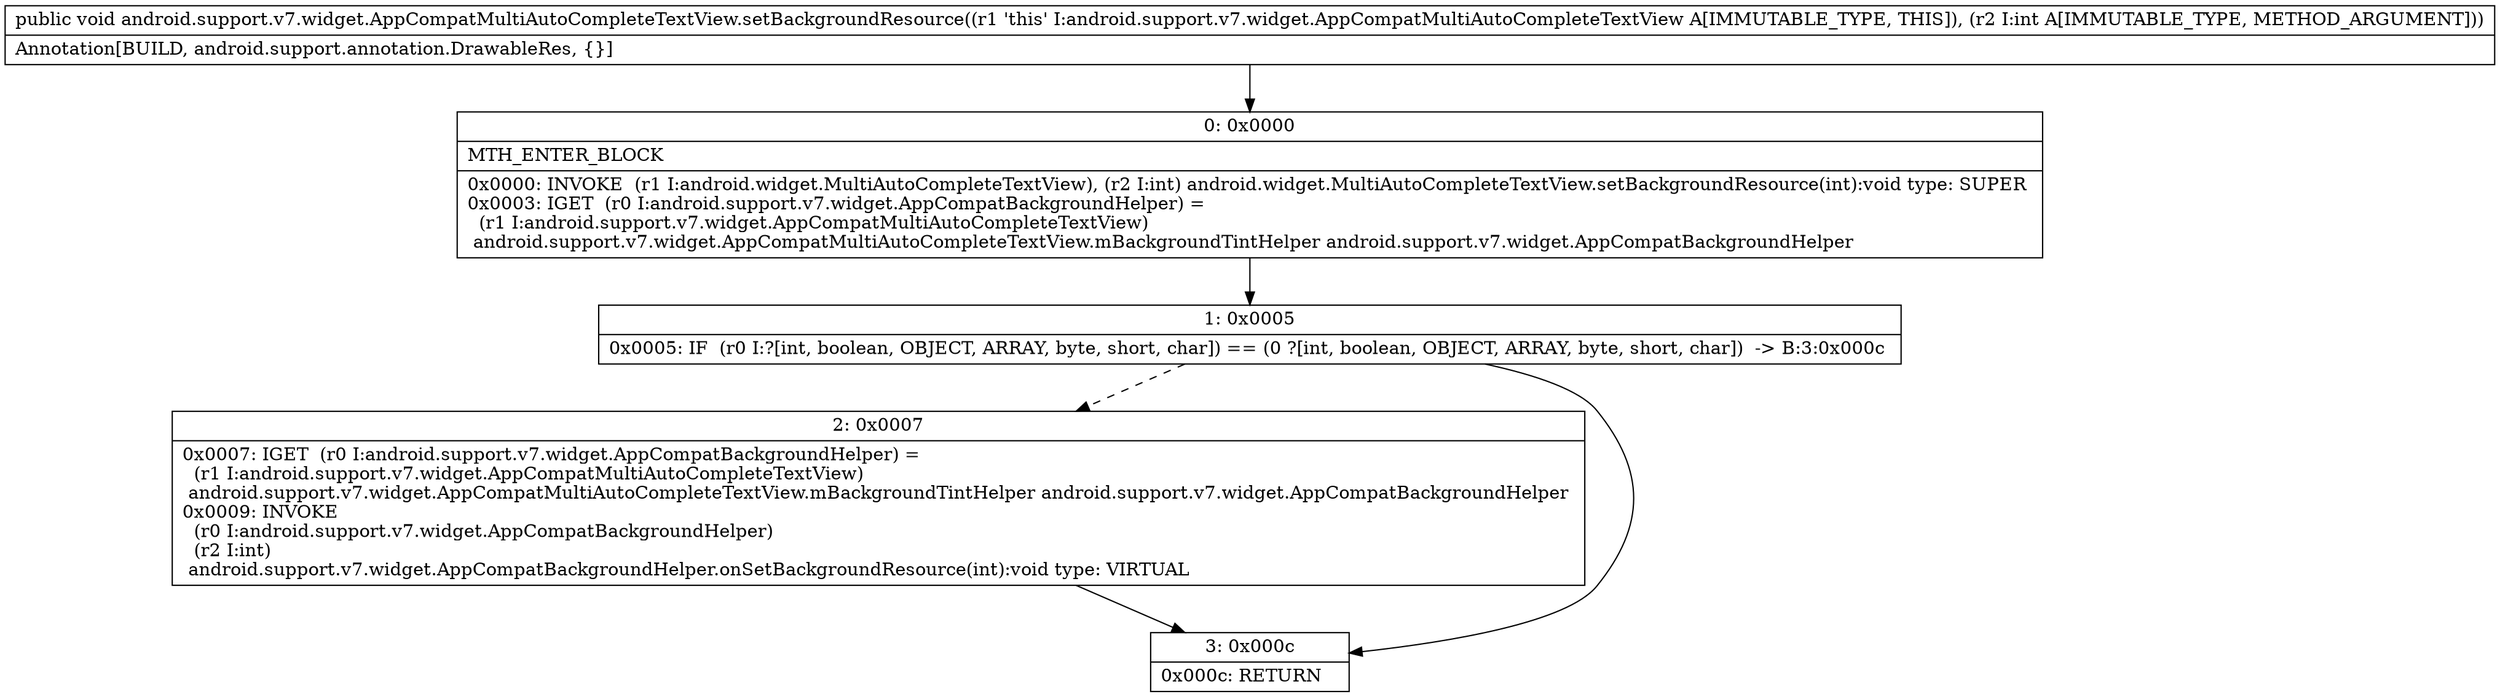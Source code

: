 digraph "CFG forandroid.support.v7.widget.AppCompatMultiAutoCompleteTextView.setBackgroundResource(I)V" {
Node_0 [shape=record,label="{0\:\ 0x0000|MTH_ENTER_BLOCK\l|0x0000: INVOKE  (r1 I:android.widget.MultiAutoCompleteTextView), (r2 I:int) android.widget.MultiAutoCompleteTextView.setBackgroundResource(int):void type: SUPER \l0x0003: IGET  (r0 I:android.support.v7.widget.AppCompatBackgroundHelper) = \l  (r1 I:android.support.v7.widget.AppCompatMultiAutoCompleteTextView)\l android.support.v7.widget.AppCompatMultiAutoCompleteTextView.mBackgroundTintHelper android.support.v7.widget.AppCompatBackgroundHelper \l}"];
Node_1 [shape=record,label="{1\:\ 0x0005|0x0005: IF  (r0 I:?[int, boolean, OBJECT, ARRAY, byte, short, char]) == (0 ?[int, boolean, OBJECT, ARRAY, byte, short, char])  \-\> B:3:0x000c \l}"];
Node_2 [shape=record,label="{2\:\ 0x0007|0x0007: IGET  (r0 I:android.support.v7.widget.AppCompatBackgroundHelper) = \l  (r1 I:android.support.v7.widget.AppCompatMultiAutoCompleteTextView)\l android.support.v7.widget.AppCompatMultiAutoCompleteTextView.mBackgroundTintHelper android.support.v7.widget.AppCompatBackgroundHelper \l0x0009: INVOKE  \l  (r0 I:android.support.v7.widget.AppCompatBackgroundHelper)\l  (r2 I:int)\l android.support.v7.widget.AppCompatBackgroundHelper.onSetBackgroundResource(int):void type: VIRTUAL \l}"];
Node_3 [shape=record,label="{3\:\ 0x000c|0x000c: RETURN   \l}"];
MethodNode[shape=record,label="{public void android.support.v7.widget.AppCompatMultiAutoCompleteTextView.setBackgroundResource((r1 'this' I:android.support.v7.widget.AppCompatMultiAutoCompleteTextView A[IMMUTABLE_TYPE, THIS]), (r2 I:int A[IMMUTABLE_TYPE, METHOD_ARGUMENT]))  | Annotation[BUILD, android.support.annotation.DrawableRes, \{\}]\l}"];
MethodNode -> Node_0;
Node_0 -> Node_1;
Node_1 -> Node_2[style=dashed];
Node_1 -> Node_3;
Node_2 -> Node_3;
}

